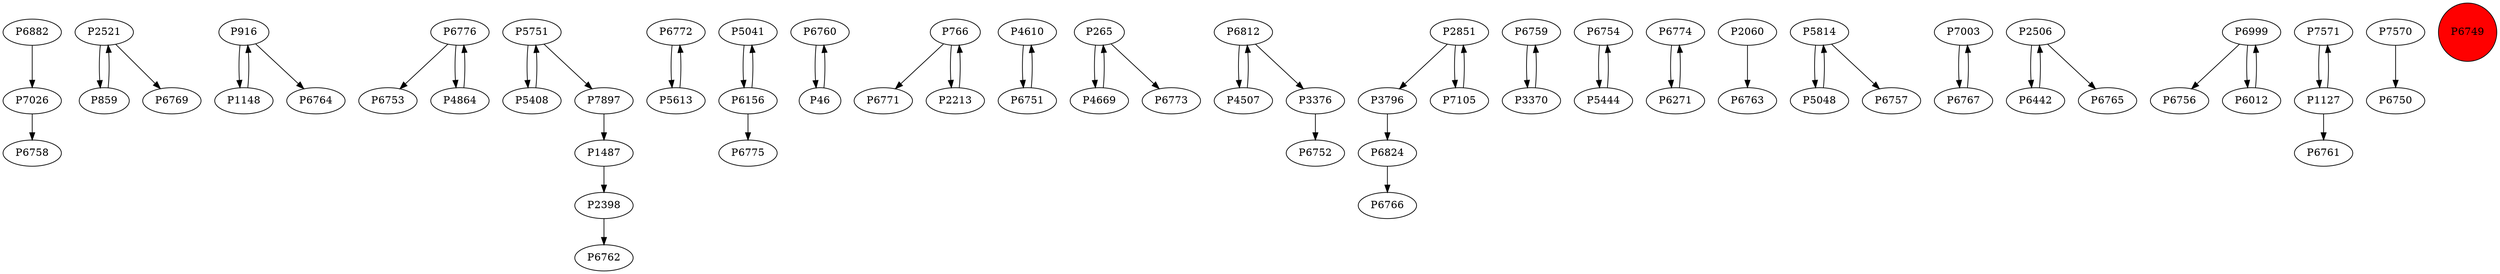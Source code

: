 digraph {
	P6882 -> P7026
	P2521 -> P859
	P916 -> P1148
	P6776 -> P6753
	P916 -> P6764
	P5751 -> P5408
	P6772 -> P5613
	P5041 -> P6156
	P6760 -> P46
	P766 -> P6771
	P4610 -> P6751
	P265 -> P4669
	P3376 -> P6752
	P3796 -> P6824
	P6759 -> P3370
	P6754 -> P5444
	P6774 -> P6271
	P1148 -> P916
	P2060 -> P6763
	P5814 -> P5048
	P6751 -> P4610
	P5814 -> P6757
	P5613 -> P6772
	P4507 -> P6812
	P7003 -> P6767
	P2506 -> P6442
	P6442 -> P2506
	P859 -> P2521
	P6767 -> P7003
	P6999 -> P6756
	P5408 -> P5751
	P7571 -> P1127
	P2521 -> P6769
	P6812 -> P4507
	P2851 -> P3796
	P7105 -> P2851
	P1127 -> P7571
	P5444 -> P6754
	P6271 -> P6774
	P5048 -> P5814
	P6999 -> P6012
	P2506 -> P6765
	P3370 -> P6759
	P6012 -> P6999
	P6824 -> P6766
	P4864 -> P6776
	P766 -> P2213
	P2851 -> P7105
	P46 -> P6760
	P6156 -> P5041
	P7026 -> P6758
	P5751 -> P7897
	P7897 -> P1487
	P6812 -> P3376
	P6156 -> P6775
	P7570 -> P6750
	P1487 -> P2398
	P1127 -> P6761
	P6776 -> P4864
	P2398 -> P6762
	P4669 -> P265
	P2213 -> P766
	P265 -> P6773
	P6749 [shape=circle]
	P6749 [style=filled]
	P6749 [fillcolor=red]
}